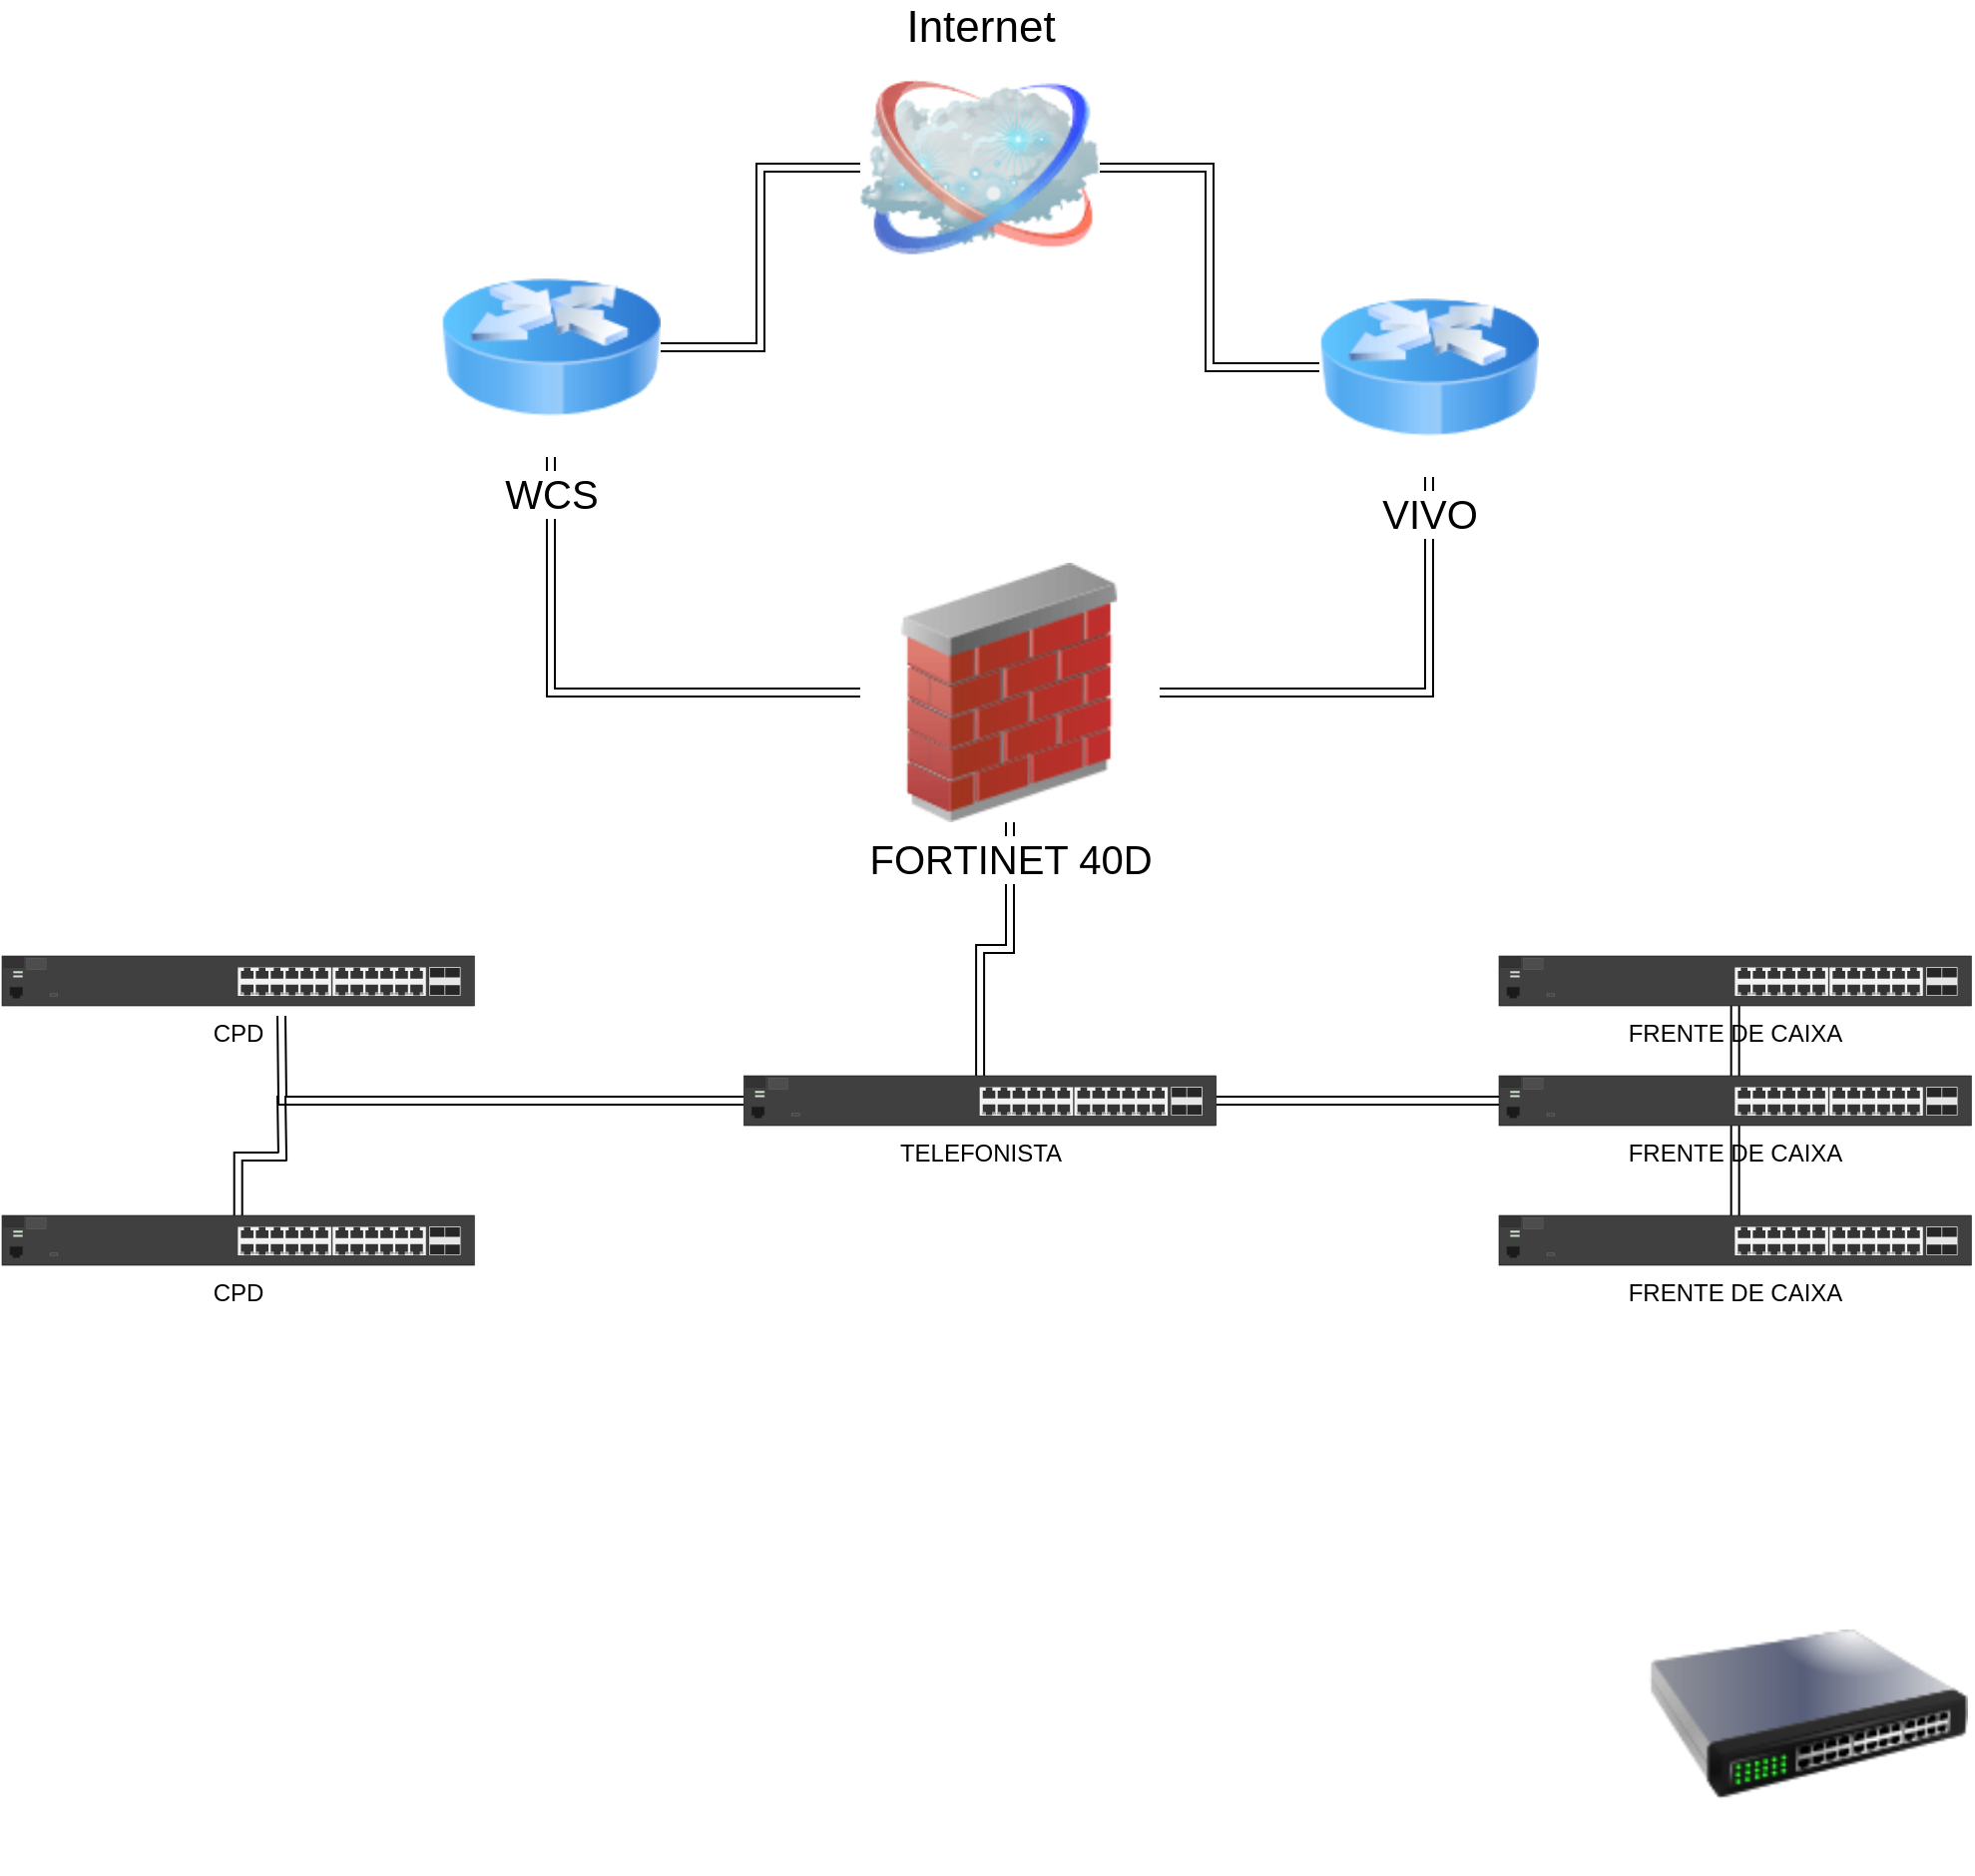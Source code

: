 <mxfile version="15.9.4" type="github">
  <diagram name="Page-1" id="55a83fd1-7818-8e21-69c5-c3457e3827bb">
    <mxGraphModel dx="1364" dy="762" grid="1" gridSize="10" guides="1" tooltips="1" connect="1" arrows="1" fold="1" page="1" pageScale="1" pageWidth="1100" pageHeight="850" background="none" math="0" shadow="0">
      <root>
        <mxCell id="0" />
        <mxCell id="1" parent="0" />
        <mxCell id="rsSWUY6KaIJiFla5v_00-9" value="" style="edgeStyle=orthogonalEdgeStyle;shape=link;rounded=0;orthogonalLoop=1;jettySize=auto;html=1;" edge="1" parent="1" source="69ecfefc5c41e42c-2" target="yyS76C79-I25Z5v4Y-9H-7">
          <mxGeometry relative="1" as="geometry" />
        </mxCell>
        <mxCell id="rsSWUY6KaIJiFla5v_00-10" value="" style="edgeStyle=orthogonalEdgeStyle;shape=link;rounded=0;orthogonalLoop=1;jettySize=auto;html=1;" edge="1" parent="1" source="69ecfefc5c41e42c-2" target="yyS76C79-I25Z5v4Y-9H-14">
          <mxGeometry relative="1" as="geometry" />
        </mxCell>
        <mxCell id="69ecfefc5c41e42c-2" value="Internet" style="image;html=1;labelBackgroundColor=#ffffff;image=img/lib/clip_art/networking/Cloud_128x128.png;rounded=1;shadow=0;comic=0;strokeWidth=4;fontSize=22;labelPosition=center;verticalLabelPosition=top;align=center;verticalAlign=bottom;" parent="1" vertex="1">
          <mxGeometry x="480" y="30" width="120" height="110" as="geometry" />
        </mxCell>
        <mxCell id="rsSWUY6KaIJiFla5v_00-11" style="edgeStyle=orthogonalEdgeStyle;shape=link;rounded=0;orthogonalLoop=1;jettySize=auto;html=1;" edge="1" parent="1" source="yyS76C79-I25Z5v4Y-9H-1" target="yyS76C79-I25Z5v4Y-9H-14">
          <mxGeometry relative="1" as="geometry" />
        </mxCell>
        <mxCell id="rsSWUY6KaIJiFla5v_00-12" style="edgeStyle=orthogonalEdgeStyle;shape=link;rounded=0;orthogonalLoop=1;jettySize=auto;html=1;" edge="1" parent="1" source="yyS76C79-I25Z5v4Y-9H-1" target="yyS76C79-I25Z5v4Y-9H-7">
          <mxGeometry relative="1" as="geometry">
            <mxPoint x="320" y="270" as="targetPoint" />
          </mxGeometry>
        </mxCell>
        <mxCell id="rsSWUY6KaIJiFla5v_00-13" style="edgeStyle=orthogonalEdgeStyle;shape=link;rounded=0;orthogonalLoop=1;jettySize=auto;html=1;" edge="1" parent="1" source="yyS76C79-I25Z5v4Y-9H-1" target="rsSWUY6KaIJiFla5v_00-5">
          <mxGeometry relative="1" as="geometry" />
        </mxCell>
        <mxCell id="yyS76C79-I25Z5v4Y-9H-1" value="&lt;span style=&quot;font-size: 20px&quot;&gt;FORTINET 40D&lt;/span&gt;" style="image;html=1;image=img/lib/clip_art/networking/Firewall_02_128x128.png" parent="1" vertex="1">
          <mxGeometry x="480" y="283" width="150" height="130" as="geometry" />
        </mxCell>
        <mxCell id="yyS76C79-I25Z5v4Y-9H-7" value="&lt;font style=&quot;font-size: 20px&quot;&gt;WCS&lt;/font&gt;" style="image;html=1;image=img/lib/clip_art/networking/Router_Icon_128x128.png" parent="1" vertex="1">
          <mxGeometry x="270" y="120" width="110" height="110" as="geometry" />
        </mxCell>
        <mxCell id="yyS76C79-I25Z5v4Y-9H-12" value="" style="image;html=1;image=img/lib/clip_art/networking/Switch_128x128.png" parent="1" vertex="1">
          <mxGeometry x="875" y="780" width="160" height="160" as="geometry" />
        </mxCell>
        <mxCell id="yyS76C79-I25Z5v4Y-9H-14" value="&lt;font style=&quot;font-size: 20px&quot;&gt;VIVO&lt;/font&gt;" style="image;html=1;image=img/lib/clip_art/networking/Router_Icon_128x128.png" parent="1" vertex="1">
          <mxGeometry x="710" y="130" width="110" height="110" as="geometry" />
        </mxCell>
        <mxCell id="rsSWUY6KaIJiFla5v_00-3" value="CPD" style="html=1;verticalLabelPosition=bottom;verticalAlign=top;outlineConnect=0;shadow=0;dashed=0;shape=mxgraph.rack.hpe_aruba.switches.j9776a_2530_24g_switch;" vertex="1" parent="1">
          <mxGeometry x="50" y="480" width="236.67" height="25" as="geometry" />
        </mxCell>
        <mxCell id="rsSWUY6KaIJiFla5v_00-17" style="edgeStyle=orthogonalEdgeStyle;shape=link;rounded=0;orthogonalLoop=1;jettySize=auto;html=1;" edge="1" parent="1" source="rsSWUY6KaIJiFla5v_00-4">
          <mxGeometry relative="1" as="geometry">
            <mxPoint x="190" y="550" as="targetPoint" />
          </mxGeometry>
        </mxCell>
        <mxCell id="rsSWUY6KaIJiFla5v_00-4" value="CPD" style="html=1;verticalLabelPosition=bottom;verticalAlign=top;outlineConnect=0;shadow=0;dashed=0;shape=mxgraph.rack.hpe_aruba.switches.j9776a_2530_24g_switch;" vertex="1" parent="1">
          <mxGeometry x="50" y="610" width="236.67" height="25" as="geometry" />
        </mxCell>
        <mxCell id="rsSWUY6KaIJiFla5v_00-14" style="edgeStyle=orthogonalEdgeStyle;shape=link;rounded=0;orthogonalLoop=1;jettySize=auto;html=1;" edge="1" parent="1" source="rsSWUY6KaIJiFla5v_00-5" target="rsSWUY6KaIJiFla5v_00-7">
          <mxGeometry relative="1" as="geometry" />
        </mxCell>
        <mxCell id="rsSWUY6KaIJiFla5v_00-16" style="edgeStyle=orthogonalEdgeStyle;shape=link;rounded=0;orthogonalLoop=1;jettySize=auto;html=1;" edge="1" parent="1" source="rsSWUY6KaIJiFla5v_00-5">
          <mxGeometry relative="1" as="geometry">
            <mxPoint x="190" y="510" as="targetPoint" />
          </mxGeometry>
        </mxCell>
        <mxCell id="rsSWUY6KaIJiFla5v_00-5" value="TELEFONISTA" style="html=1;verticalLabelPosition=bottom;verticalAlign=top;outlineConnect=0;shadow=0;dashed=0;shape=mxgraph.rack.hpe_aruba.switches.j9776a_2530_24g_switch;" vertex="1" parent="1">
          <mxGeometry x="421.66" y="540" width="236.67" height="25" as="geometry" />
        </mxCell>
        <mxCell id="rsSWUY6KaIJiFla5v_00-15" value="" style="edgeStyle=orthogonalEdgeStyle;shape=link;rounded=0;orthogonalLoop=1;jettySize=auto;html=1;" edge="1" parent="1" source="rsSWUY6KaIJiFla5v_00-6" target="rsSWUY6KaIJiFla5v_00-8">
          <mxGeometry relative="1" as="geometry" />
        </mxCell>
        <mxCell id="rsSWUY6KaIJiFla5v_00-6" value="FRENTE DE CAIXA" style="html=1;verticalLabelPosition=bottom;verticalAlign=top;outlineConnect=0;shadow=0;dashed=0;shape=mxgraph.rack.hpe_aruba.switches.j9776a_2530_24g_switch;" vertex="1" parent="1">
          <mxGeometry x="800" y="480" width="236.67" height="25" as="geometry" />
        </mxCell>
        <mxCell id="rsSWUY6KaIJiFla5v_00-7" value="FRENTE DE CAIXA" style="html=1;verticalLabelPosition=bottom;verticalAlign=top;outlineConnect=0;shadow=0;dashed=0;shape=mxgraph.rack.hpe_aruba.switches.j9776a_2530_24g_switch;" vertex="1" parent="1">
          <mxGeometry x="800" y="540" width="236.67" height="25" as="geometry" />
        </mxCell>
        <mxCell id="rsSWUY6KaIJiFla5v_00-8" value="FRENTE DE CAIXA" style="html=1;verticalLabelPosition=bottom;verticalAlign=top;outlineConnect=0;shadow=0;dashed=0;shape=mxgraph.rack.hpe_aruba.switches.j9776a_2530_24g_switch;" vertex="1" parent="1">
          <mxGeometry x="800" y="610" width="236.67" height="25" as="geometry" />
        </mxCell>
      </root>
    </mxGraphModel>
  </diagram>
</mxfile>
